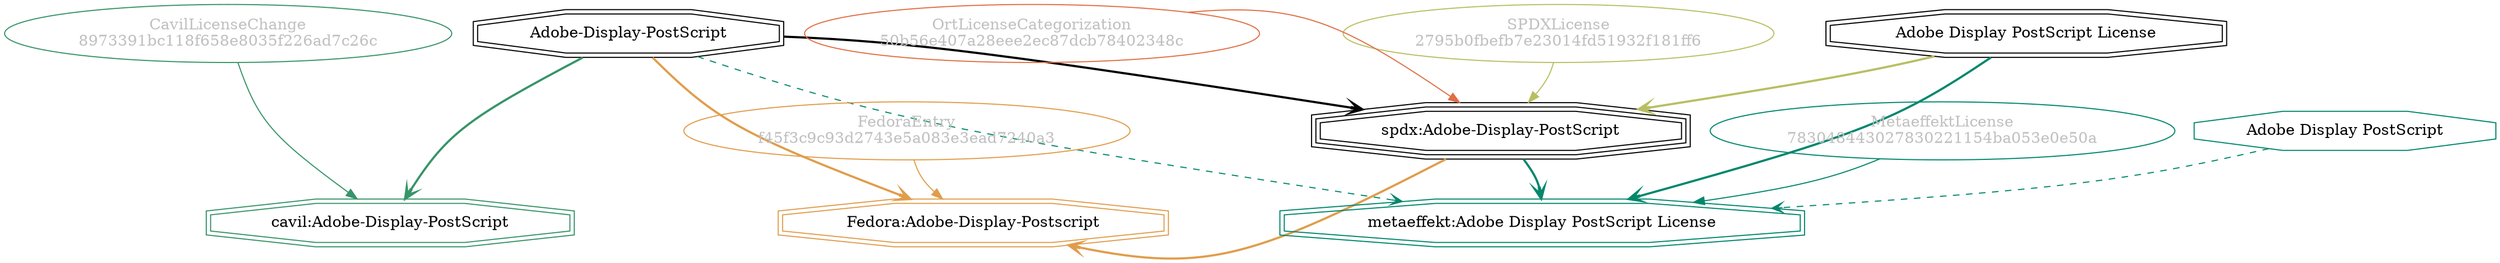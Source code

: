 strict digraph {
    node [shape=box];
    graph [splines=curved];
    241 [label="SPDXLicense\n2795b0fbefb7e23014fd51932f181ff6"
        ,fontcolor=gray
        ,color="#b8bf62"
        ,fillcolor="beige;1"
        ,shape=ellipse];
    242 [label="spdx:Adobe-Display-PostScript"
        ,shape=tripleoctagon];
    243 [label="Adobe-Display-PostScript"
        ,shape=doubleoctagon];
    244 [label="Adobe Display PostScript License"
        ,shape=doubleoctagon];
    5865 [label="FedoraEntry\nf45f3c9c93d2743e5a083e3ead7240a3"
         ,fontcolor=gray
         ,color="#e09d4b"
         ,fillcolor="beige;1"
         ,shape=ellipse];
    5866 [label="Fedora:Adobe-Display-Postscript"
         ,color="#e09d4b"
         ,shape=doubleoctagon];
    28494 [label="OrtLicenseCategorization\n50b56e407a28eee2ec87dcb78402348c"
          ,fontcolor=gray
          ,color="#e06f45"
          ,fillcolor="beige;1"
          ,shape=ellipse];
    36308 [label="CavilLicenseChange\n8973391bc118f658e8035f226ad7c26c"
          ,fontcolor=gray
          ,color="#379469"
          ,fillcolor="beige;1"
          ,shape=ellipse];
    36309 [label="cavil:Adobe-Display-PostScript"
          ,color="#379469"
          ,shape=doubleoctagon];
    38965 [label="MetaeffektLicense\n783048443027830221154ba053e0e50a"
          ,fontcolor=gray
          ,color="#00876c"
          ,fillcolor="beige;1"
          ,shape=ellipse];
    38966 [label="metaeffekt:Adobe Display PostScript License"
          ,color="#00876c"
          ,shape=doubleoctagon];
    38967 [label="Adobe Display PostScript"
          ,color="#00876c"
          ,shape=octagon];
    241 -> 242 [weight=0.5
               ,color="#b8bf62"];
    242 -> 5866 [style=bold
                ,arrowhead=vee
                ,weight=0.7
                ,color="#e09d4b"];
    242 -> 38966 [style=bold
                 ,arrowhead=vee
                 ,weight=0.7
                 ,color="#00876c"];
    243 -> 242 [style=bold
               ,arrowhead=vee
               ,weight=0.7];
    243 -> 5866 [style=bold
                ,arrowhead=vee
                ,weight=0.7
                ,color="#e09d4b"];
    243 -> 36309 [style=bold
                 ,arrowhead=vee
                 ,weight=0.7
                 ,color="#379469"];
    243 -> 36309 [style=bold
                 ,arrowhead=vee
                 ,weight=0.7
                 ,color="#379469"];
    243 -> 38966 [style=dashed
                 ,arrowhead=vee
                 ,weight=0.5
                 ,color="#00876c"];
    244 -> 242 [style=bold
               ,arrowhead=vee
               ,weight=0.7
               ,color="#b8bf62"];
    244 -> 38966 [style=bold
                 ,arrowhead=vee
                 ,weight=0.7
                 ,color="#00876c"];
    5865 -> 5866 [weight=0.5
                 ,color="#e09d4b"];
    28494 -> 242 [weight=0.5
                 ,color="#e06f45"];
    36308 -> 36309 [weight=0.5
                   ,color="#379469"];
    38965 -> 38966 [weight=0.5
                   ,color="#00876c"];
    38967 -> 38966 [style=dashed
                   ,arrowhead=vee
                   ,weight=0.5
                   ,color="#00876c"];
}
